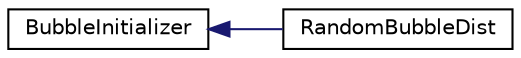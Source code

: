 digraph "Graphical Class Hierarchy"
{
 // INTERACTIVE_SVG=YES
  edge [fontname="Helvetica",fontsize="10",labelfontname="Helvetica",labelfontsize="10"];
  node [fontname="Helvetica",fontsize="10",shape=record];
  rankdir="LR";
  Node0 [label="BubbleInitializer",height=0.2,width=0.4,color="black", fillcolor="white", style="filled",URL="$classBubbleInitializer.html",tooltip="An interface to initialize an initial configuration of Bubbles in the SubSystem. "];
  Node0 -> Node1 [dir="back",color="midnightblue",fontsize="10",style="solid",fontname="Helvetica"];
  Node1 [label="RandomBubbleDist",height=0.2,width=0.4,color="black", fillcolor="white", style="filled",URL="$classRandomBubbleDist.html",tooltip="An implementation of BubbleInitialzer that creates a completely random Bubble distribution. "];
}
